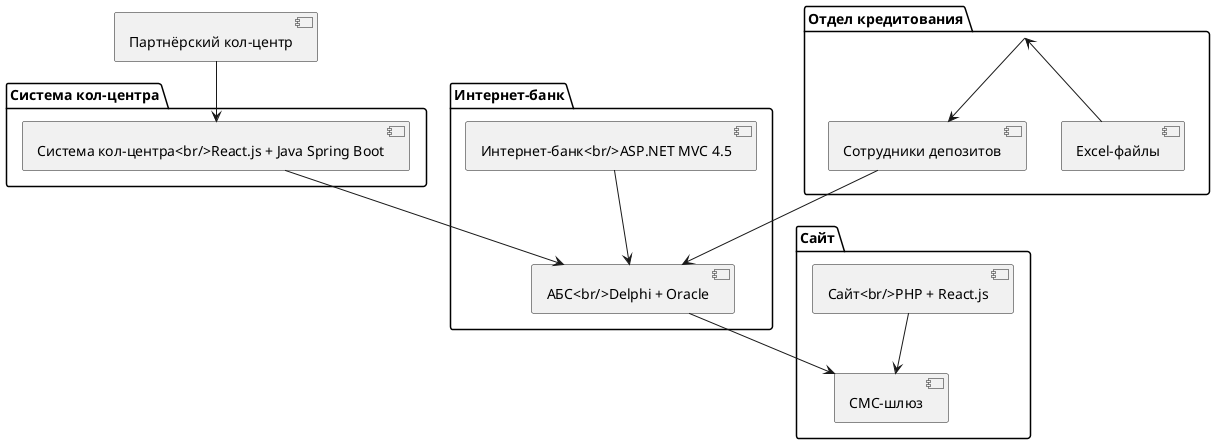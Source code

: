 @startuml
package "Интернет-банк" {
    [Интернет-банк<br/>ASP.NET MVC 4.5] --> [АБС<br/>Delphi + Oracle]
}

package "Система кол-центра" {
    [Система кол-центра<br/>React.js + Java Spring Boot] --> [АБС<br/>Delphi + Oracle]
}

package "Сайт" {
    [Сайт<br/>PHP + React.js] --> [СМС-шлюз]
}

[АБС<br/>Delphi + Oracle] --> [СМС-шлюз]
[Партнёрский кол-центр] --> [Система кол-центра<br/>React.js + Java Spring Boot]

package "Отдел кредитования" {
    [Excel-файлы] --> [Отдел кредитования]
    [Отдел кредитования] --> [Сотрудники депозитов]
    [Сотрудники депозитов] --> [АБС<br/>Delphi + Oracle]
}
@enduml